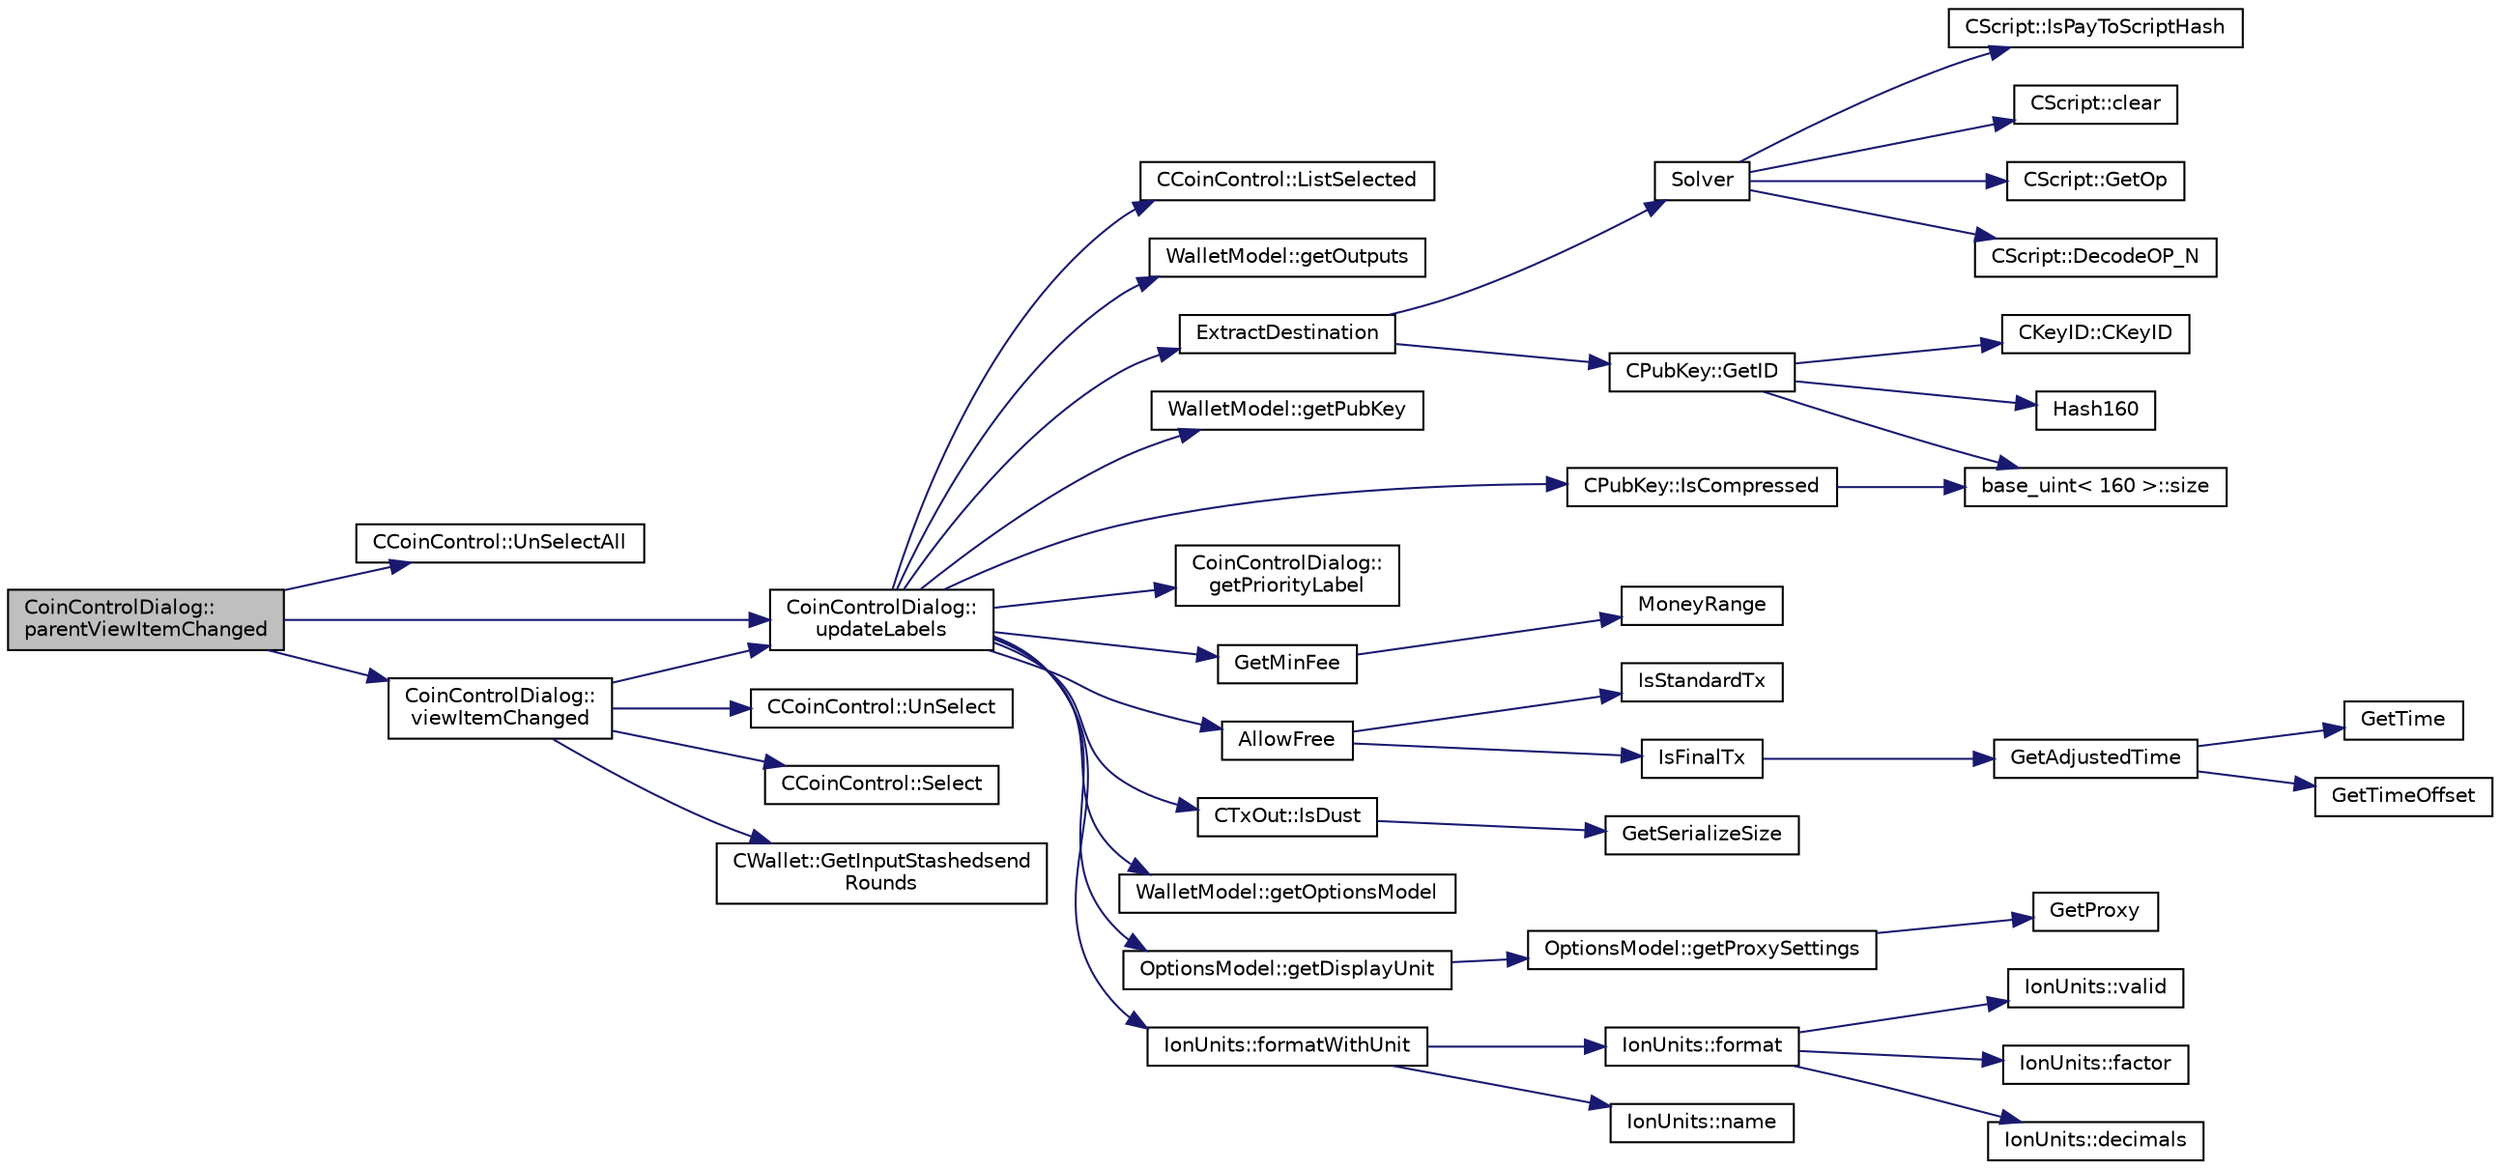 digraph "CoinControlDialog::parentViewItemChanged"
{
  edge [fontname="Helvetica",fontsize="10",labelfontname="Helvetica",labelfontsize="10"];
  node [fontname="Helvetica",fontsize="10",shape=record];
  rankdir="LR";
  Node263 [label="CoinControlDialog::\lparentViewItemChanged",height=0.2,width=0.4,color="black", fillcolor="grey75", style="filled", fontcolor="black"];
  Node263 -> Node264 [color="midnightblue",fontsize="10",style="solid",fontname="Helvetica"];
  Node264 [label="CCoinControl::UnSelectAll",height=0.2,width=0.4,color="black", fillcolor="white", style="filled",URL="$dc/d48/class_c_coin_control.html#a78bc21b1698e6ae5e6c2fef9758db39c"];
  Node263 -> Node265 [color="midnightblue",fontsize="10",style="solid",fontname="Helvetica"];
  Node265 [label="CoinControlDialog::\lupdateLabels",height=0.2,width=0.4,color="black", fillcolor="white", style="filled",URL="$dd/dfb/class_coin_control_dialog.html#a4fc60e89b097952ff22dc0f9c58c87d9"];
  Node265 -> Node266 [color="midnightblue",fontsize="10",style="solid",fontname="Helvetica"];
  Node266 [label="CCoinControl::ListSelected",height=0.2,width=0.4,color="black", fillcolor="white", style="filled",URL="$dc/d48/class_c_coin_control.html#a176b3a32b5f623fe25b8e61ca561422e"];
  Node265 -> Node267 [color="midnightblue",fontsize="10",style="solid",fontname="Helvetica"];
  Node267 [label="WalletModel::getOutputs",height=0.2,width=0.4,color="black", fillcolor="white", style="filled",URL="$d4/d27/class_wallet_model.html#a5237ea4d9724807a05e2944e5ce6f181"];
  Node265 -> Node268 [color="midnightblue",fontsize="10",style="solid",fontname="Helvetica"];
  Node268 [label="ExtractDestination",height=0.2,width=0.4,color="black", fillcolor="white", style="filled",URL="$dd/d0f/script_8cpp.html#a951f7e601746ae076afdf3169ecca2fc"];
  Node268 -> Node269 [color="midnightblue",fontsize="10",style="solid",fontname="Helvetica"];
  Node269 [label="Solver",height=0.2,width=0.4,color="black", fillcolor="white", style="filled",URL="$dd/d0f/script_8cpp.html#a6ee6be50bff44464e905680c6fcee6dc"];
  Node269 -> Node270 [color="midnightblue",fontsize="10",style="solid",fontname="Helvetica"];
  Node270 [label="CScript::IsPayToScriptHash",height=0.2,width=0.4,color="black", fillcolor="white", style="filled",URL="$d9/d4b/class_c_script.html#a0c3729c606d318923dc06f95d85a0971"];
  Node269 -> Node271 [color="midnightblue",fontsize="10",style="solid",fontname="Helvetica"];
  Node271 [label="CScript::clear",height=0.2,width=0.4,color="black", fillcolor="white", style="filled",URL="$d9/d4b/class_c_script.html#a7b2baf842621f07c4939408acf63377c"];
  Node269 -> Node272 [color="midnightblue",fontsize="10",style="solid",fontname="Helvetica"];
  Node272 [label="CScript::GetOp",height=0.2,width=0.4,color="black", fillcolor="white", style="filled",URL="$d9/d4b/class_c_script.html#a94635ed93d8d244ec3acfa83f9ecfe5f"];
  Node269 -> Node273 [color="midnightblue",fontsize="10",style="solid",fontname="Helvetica"];
  Node273 [label="CScript::DecodeOP_N",height=0.2,width=0.4,color="black", fillcolor="white", style="filled",URL="$d9/d4b/class_c_script.html#a7f975fca06b3e9a17da8ba23c7647e2e"];
  Node268 -> Node274 [color="midnightblue",fontsize="10",style="solid",fontname="Helvetica"];
  Node274 [label="CPubKey::GetID",height=0.2,width=0.4,color="black", fillcolor="white", style="filled",URL="$da/d4e/class_c_pub_key.html#a2675f7e6f72eff68e7a5227289feb021"];
  Node274 -> Node275 [color="midnightblue",fontsize="10",style="solid",fontname="Helvetica"];
  Node275 [label="CKeyID::CKeyID",height=0.2,width=0.4,color="black", fillcolor="white", style="filled",URL="$dd/d88/class_c_key_i_d.html#a01dbd3c37820a2ffe89d106c6a7cf53d"];
  Node274 -> Node276 [color="midnightblue",fontsize="10",style="solid",fontname="Helvetica"];
  Node276 [label="Hash160",height=0.2,width=0.4,color="black", fillcolor="white", style="filled",URL="$db/dfb/hash_8h.html#a4490f70ddae16e9e48460a0416a48a6b"];
  Node274 -> Node277 [color="midnightblue",fontsize="10",style="solid",fontname="Helvetica"];
  Node277 [label="base_uint\< 160 \>::size",height=0.2,width=0.4,color="black", fillcolor="white", style="filled",URL="$da/df7/classbase__uint.html#a1f49b034e686269601ea89b0319b8004"];
  Node265 -> Node278 [color="midnightblue",fontsize="10",style="solid",fontname="Helvetica"];
  Node278 [label="WalletModel::getPubKey",height=0.2,width=0.4,color="black", fillcolor="white", style="filled",URL="$d4/d27/class_wallet_model.html#abe0b4462654768f301d1f758f7907ca2"];
  Node265 -> Node279 [color="midnightblue",fontsize="10",style="solid",fontname="Helvetica"];
  Node279 [label="CPubKey::IsCompressed",height=0.2,width=0.4,color="black", fillcolor="white", style="filled",URL="$da/d4e/class_c_pub_key.html#a25f8b70340ad20ddab0f80ec4cee9396"];
  Node279 -> Node277 [color="midnightblue",fontsize="10",style="solid",fontname="Helvetica"];
  Node265 -> Node280 [color="midnightblue",fontsize="10",style="solid",fontname="Helvetica"];
  Node280 [label="CoinControlDialog::\lgetPriorityLabel",height=0.2,width=0.4,color="black", fillcolor="white", style="filled",URL="$dd/dfb/class_coin_control_dialog.html#a7285f91e6d9b510084966f4229146bcd"];
  Node265 -> Node281 [color="midnightblue",fontsize="10",style="solid",fontname="Helvetica"];
  Node281 [label="GetMinFee",height=0.2,width=0.4,color="black", fillcolor="white", style="filled",URL="$df/d0a/main_8cpp.html#a95215e52b78d3270b416dc7b83a306fe"];
  Node281 -> Node282 [color="midnightblue",fontsize="10",style="solid",fontname="Helvetica"];
  Node282 [label="MoneyRange",height=0.2,width=0.4,color="black", fillcolor="white", style="filled",URL="$dd/d2f/amount_8h.html#a12db56a9a1c931941f0943ecbb278aae"];
  Node265 -> Node283 [color="midnightblue",fontsize="10",style="solid",fontname="Helvetica"];
  Node283 [label="AllowFree",height=0.2,width=0.4,color="black", fillcolor="white", style="filled",URL="$d4/dbf/main_8h.html#ae6c67bac023a01f1ae29b7f2f4505bba"];
  Node283 -> Node284 [color="midnightblue",fontsize="10",style="solid",fontname="Helvetica"];
  Node284 [label="IsStandardTx",height=0.2,width=0.4,color="black", fillcolor="white", style="filled",URL="$d4/dbf/main_8h.html#a74832d5d658916e73adb139fd60e2354",tooltip="Check for standard transaction types. "];
  Node283 -> Node285 [color="midnightblue",fontsize="10",style="solid",fontname="Helvetica"];
  Node285 [label="IsFinalTx",height=0.2,width=0.4,color="black", fillcolor="white", style="filled",URL="$d4/dbf/main_8h.html#aa7ca31ac11bff224c6b0ac27fccce7b5"];
  Node285 -> Node286 [color="midnightblue",fontsize="10",style="solid",fontname="Helvetica"];
  Node286 [label="GetAdjustedTime",height=0.2,width=0.4,color="black", fillcolor="white", style="filled",URL="$df/d2d/util_8cpp.html#a09f81b9c7650f898cf3cf305b87547e6"];
  Node286 -> Node287 [color="midnightblue",fontsize="10",style="solid",fontname="Helvetica"];
  Node287 [label="GetTime",height=0.2,width=0.4,color="black", fillcolor="white", style="filled",URL="$df/d2d/util_8cpp.html#a46fac5fba8ba905b5f9acb364f5d8c6f"];
  Node286 -> Node288 [color="midnightblue",fontsize="10",style="solid",fontname="Helvetica"];
  Node288 [label="GetTimeOffset",height=0.2,width=0.4,color="black", fillcolor="white", style="filled",URL="$df/d2d/util_8cpp.html#a50ca5344c75631267633f15cfe5e983e"];
  Node265 -> Node289 [color="midnightblue",fontsize="10",style="solid",fontname="Helvetica"];
  Node289 [label="CTxOut::IsDust",height=0.2,width=0.4,color="black", fillcolor="white", style="filled",URL="$d2/db7/class_c_tx_out.html#aea509406c87cc1495fb1b1d832eff063"];
  Node289 -> Node290 [color="midnightblue",fontsize="10",style="solid",fontname="Helvetica"];
  Node290 [label="GetSerializeSize",height=0.2,width=0.4,color="black", fillcolor="white", style="filled",URL="$df/d9d/serialize_8h.html#a48239e478ae730373d1984fe304ca025"];
  Node265 -> Node291 [color="midnightblue",fontsize="10",style="solid",fontname="Helvetica"];
  Node291 [label="WalletModel::getOptionsModel",height=0.2,width=0.4,color="black", fillcolor="white", style="filled",URL="$d4/d27/class_wallet_model.html#a96d53e56b3f8f07537ea2523f7a7d300"];
  Node265 -> Node292 [color="midnightblue",fontsize="10",style="solid",fontname="Helvetica"];
  Node292 [label="OptionsModel::getDisplayUnit",height=0.2,width=0.4,color="black", fillcolor="white", style="filled",URL="$da/d1f/class_options_model.html#a3b6e4d4ef42be3aaba315b8cd14f468e"];
  Node292 -> Node293 [color="midnightblue",fontsize="10",style="solid",fontname="Helvetica"];
  Node293 [label="OptionsModel::getProxySettings",height=0.2,width=0.4,color="black", fillcolor="white", style="filled",URL="$da/d1f/class_options_model.html#a0fa582a801df3753c2c50840c40bb350"];
  Node293 -> Node294 [color="midnightblue",fontsize="10",style="solid",fontname="Helvetica"];
  Node294 [label="GetProxy",height=0.2,width=0.4,color="black", fillcolor="white", style="filled",URL="$d0/d0e/netbase_8cpp.html#a4e67b39fc1769663260d791d2f4d049d"];
  Node265 -> Node295 [color="midnightblue",fontsize="10",style="solid",fontname="Helvetica"];
  Node295 [label="IonUnits::formatWithUnit",height=0.2,width=0.4,color="black", fillcolor="white", style="filled",URL="$d7/dab/class_ion_units.html#a07052cd4b4b8496b73ffe657432a8624",tooltip="Format as string (with unit) "];
  Node295 -> Node296 [color="midnightblue",fontsize="10",style="solid",fontname="Helvetica"];
  Node296 [label="IonUnits::format",height=0.2,width=0.4,color="black", fillcolor="white", style="filled",URL="$d7/dab/class_ion_units.html#a7cf8cdbd0a24c418ae91b511fac5bee4",tooltip="Format as string. "];
  Node296 -> Node297 [color="midnightblue",fontsize="10",style="solid",fontname="Helvetica"];
  Node297 [label="IonUnits::valid",height=0.2,width=0.4,color="black", fillcolor="white", style="filled",URL="$d7/dab/class_ion_units.html#a23c5b1306ed473dbb2375a6675a2ce13",tooltip="Is unit ID valid? "];
  Node296 -> Node298 [color="midnightblue",fontsize="10",style="solid",fontname="Helvetica"];
  Node298 [label="IonUnits::factor",height=0.2,width=0.4,color="black", fillcolor="white", style="filled",URL="$d7/dab/class_ion_units.html#a210814a200496caf63083ed4abd1bd24",tooltip="Number of Satoshis (1e-8) per unit. "];
  Node296 -> Node299 [color="midnightblue",fontsize="10",style="solid",fontname="Helvetica"];
  Node299 [label="IonUnits::decimals",height=0.2,width=0.4,color="black", fillcolor="white", style="filled",URL="$d7/dab/class_ion_units.html#a5e9c7a5b666b858c171760273c51c9d7",tooltip="Number of decimals left. "];
  Node295 -> Node300 [color="midnightblue",fontsize="10",style="solid",fontname="Helvetica"];
  Node300 [label="IonUnits::name",height=0.2,width=0.4,color="black", fillcolor="white", style="filled",URL="$d7/dab/class_ion_units.html#a5bb4881389b09aeeb0bc235e87e0a42f",tooltip="Short name. "];
  Node263 -> Node301 [color="midnightblue",fontsize="10",style="solid",fontname="Helvetica"];
  Node301 [label="CoinControlDialog::\lviewItemChanged",height=0.2,width=0.4,color="black", fillcolor="white", style="filled",URL="$dd/dfb/class_coin_control_dialog.html#ac3c37dabd83f71d9c96bf5567fe85234"];
  Node301 -> Node302 [color="midnightblue",fontsize="10",style="solid",fontname="Helvetica"];
  Node302 [label="CCoinControl::UnSelect",height=0.2,width=0.4,color="black", fillcolor="white", style="filled",URL="$dc/d48/class_c_coin_control.html#a28843122428b30c81814e54b9a0bcaa6"];
  Node301 -> Node303 [color="midnightblue",fontsize="10",style="solid",fontname="Helvetica"];
  Node303 [label="CCoinControl::Select",height=0.2,width=0.4,color="black", fillcolor="white", style="filled",URL="$dc/d48/class_c_coin_control.html#a0c6d66b747f1e9531afa32a8bb851ba0"];
  Node301 -> Node304 [color="midnightblue",fontsize="10",style="solid",fontname="Helvetica"];
  Node304 [label="CWallet::GetInputStashedsend\lRounds",height=0.2,width=0.4,color="black", fillcolor="white", style="filled",URL="$d2/de5/class_c_wallet.html#a9a6ea9a3fe28ec7ef0ed0871647b59db"];
  Node301 -> Node265 [color="midnightblue",fontsize="10",style="solid",fontname="Helvetica"];
}
